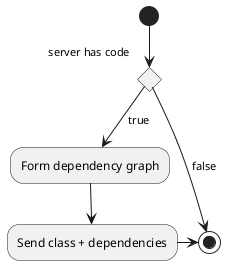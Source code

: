 @startuml

(*) --> if "server has code" then
    -->[true] "Form dependency graph"
    --> "Send class + dependencies"
    -right->(*)
else
    -->[false] (*)
endif


@enduml

